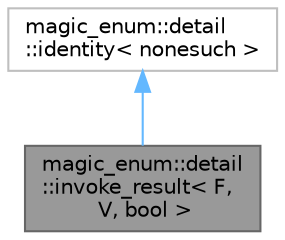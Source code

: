 digraph "magic_enum::detail::invoke_result&lt; F, V, bool &gt;"
{
 // LATEX_PDF_SIZE
  bgcolor="transparent";
  edge [fontname=Helvetica,fontsize=10,labelfontname=Helvetica,labelfontsize=10];
  node [fontname=Helvetica,fontsize=10,shape=box,height=0.2,width=0.4];
  Node1 [id="Node000001",label="magic_enum::detail\l::invoke_result\< F,\l V, bool \>",height=0.2,width=0.4,color="gray40", fillcolor="grey60", style="filled", fontcolor="black",tooltip=" "];
  Node2 -> Node1 [id="edge1_Node000001_Node000002",dir="back",color="steelblue1",style="solid",tooltip=" "];
  Node2 [id="Node000002",label="magic_enum::detail\l::identity\< nonesuch \>",height=0.2,width=0.4,color="grey75", fillcolor="white", style="filled",URL="$structmagic__enum_1_1detail_1_1identity.html",tooltip=" "];
}
